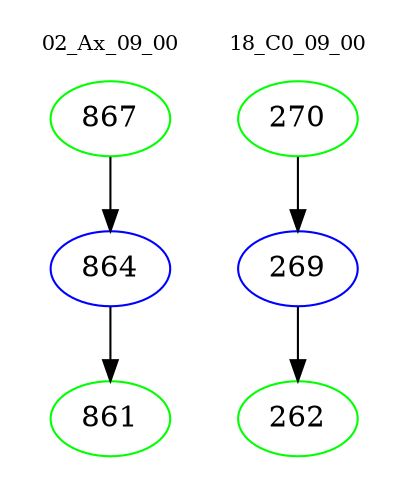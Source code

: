 digraph{
subgraph cluster_0 {
color = white
label = "02_Ax_09_00";
fontsize=10;
T0_867 [label="867", color="green"]
T0_867 -> T0_864 [color="black"]
T0_864 [label="864", color="blue"]
T0_864 -> T0_861 [color="black"]
T0_861 [label="861", color="green"]
}
subgraph cluster_1 {
color = white
label = "18_C0_09_00";
fontsize=10;
T1_270 [label="270", color="green"]
T1_270 -> T1_269 [color="black"]
T1_269 [label="269", color="blue"]
T1_269 -> T1_262 [color="black"]
T1_262 [label="262", color="green"]
}
}

